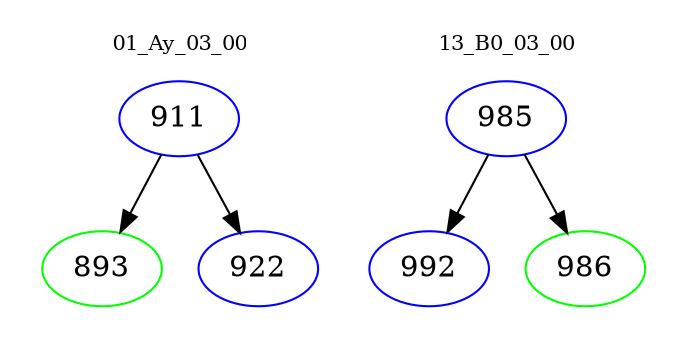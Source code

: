 digraph{
subgraph cluster_0 {
color = white
label = "01_Ay_03_00";
fontsize=10;
T0_911 [label="911", color="blue"]
T0_911 -> T0_893 [color="black"]
T0_893 [label="893", color="green"]
T0_911 -> T0_922 [color="black"]
T0_922 [label="922", color="blue"]
}
subgraph cluster_1 {
color = white
label = "13_B0_03_00";
fontsize=10;
T1_985 [label="985", color="blue"]
T1_985 -> T1_992 [color="black"]
T1_992 [label="992", color="blue"]
T1_985 -> T1_986 [color="black"]
T1_986 [label="986", color="green"]
}
}

